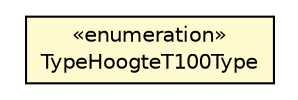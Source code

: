 #!/usr/local/bin/dot
#
# Class diagram 
# Generated by UMLGraph version R5_6-24-gf6e263 (http://www.umlgraph.org/)
#

digraph G {
	edge [fontname="Helvetica",fontsize=10,labelfontname="Helvetica",labelfontsize=10];
	node [fontname="Helvetica",fontsize=10,shape=plaintext];
	nodesep=0.25;
	ranksep=0.5;
	// nl.b3p.topnl.top100nl.TypeHoogteT100Type
	c41269 [label=<<table title="nl.b3p.topnl.top100nl.TypeHoogteT100Type" border="0" cellborder="1" cellspacing="0" cellpadding="2" port="p" bgcolor="lemonChiffon" href="./TypeHoogteT100Type.html">
		<tr><td><table border="0" cellspacing="0" cellpadding="1">
<tr><td align="center" balign="center"> &#171;enumeration&#187; </td></tr>
<tr><td align="center" balign="center"> TypeHoogteT100Type </td></tr>
		</table></td></tr>
		</table>>, URL="./TypeHoogteT100Type.html", fontname="Helvetica", fontcolor="black", fontsize=10.0];
}

